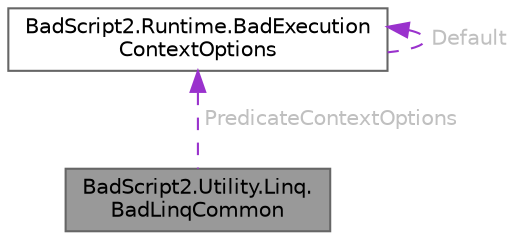 digraph "BadScript2.Utility.Linq.BadLinqCommon"
{
 // LATEX_PDF_SIZE
  bgcolor="transparent";
  edge [fontname=Helvetica,fontsize=10,labelfontname=Helvetica,labelfontsize=10];
  node [fontname=Helvetica,fontsize=10,shape=box,height=0.2,width=0.4];
  Node1 [id="Node000001",label="BadScript2.Utility.Linq.\lBadLinqCommon",height=0.2,width=0.4,color="gray40", fillcolor="grey60", style="filled", fontcolor="black",tooltip=" "];
  Node2 -> Node1 [id="edge1_Node000001_Node000002",dir="back",color="darkorchid3",style="dashed",tooltip=" ",label=" PredicateContextOptions",fontcolor="grey" ];
  Node2 [id="Node000002",label="BadScript2.Runtime.BadExecution\lContextOptions",height=0.2,width=0.4,color="gray40", fillcolor="white", style="filled",URL="$class_bad_script2_1_1_runtime_1_1_bad_execution_context_options.html",tooltip="Provides settings for creating a new BadExecutionContext"];
  Node2 -> Node2 [id="edge2_Node000002_Node000002",dir="back",color="darkorchid3",style="dashed",tooltip=" ",label=" Default",fontcolor="grey" ];
}
